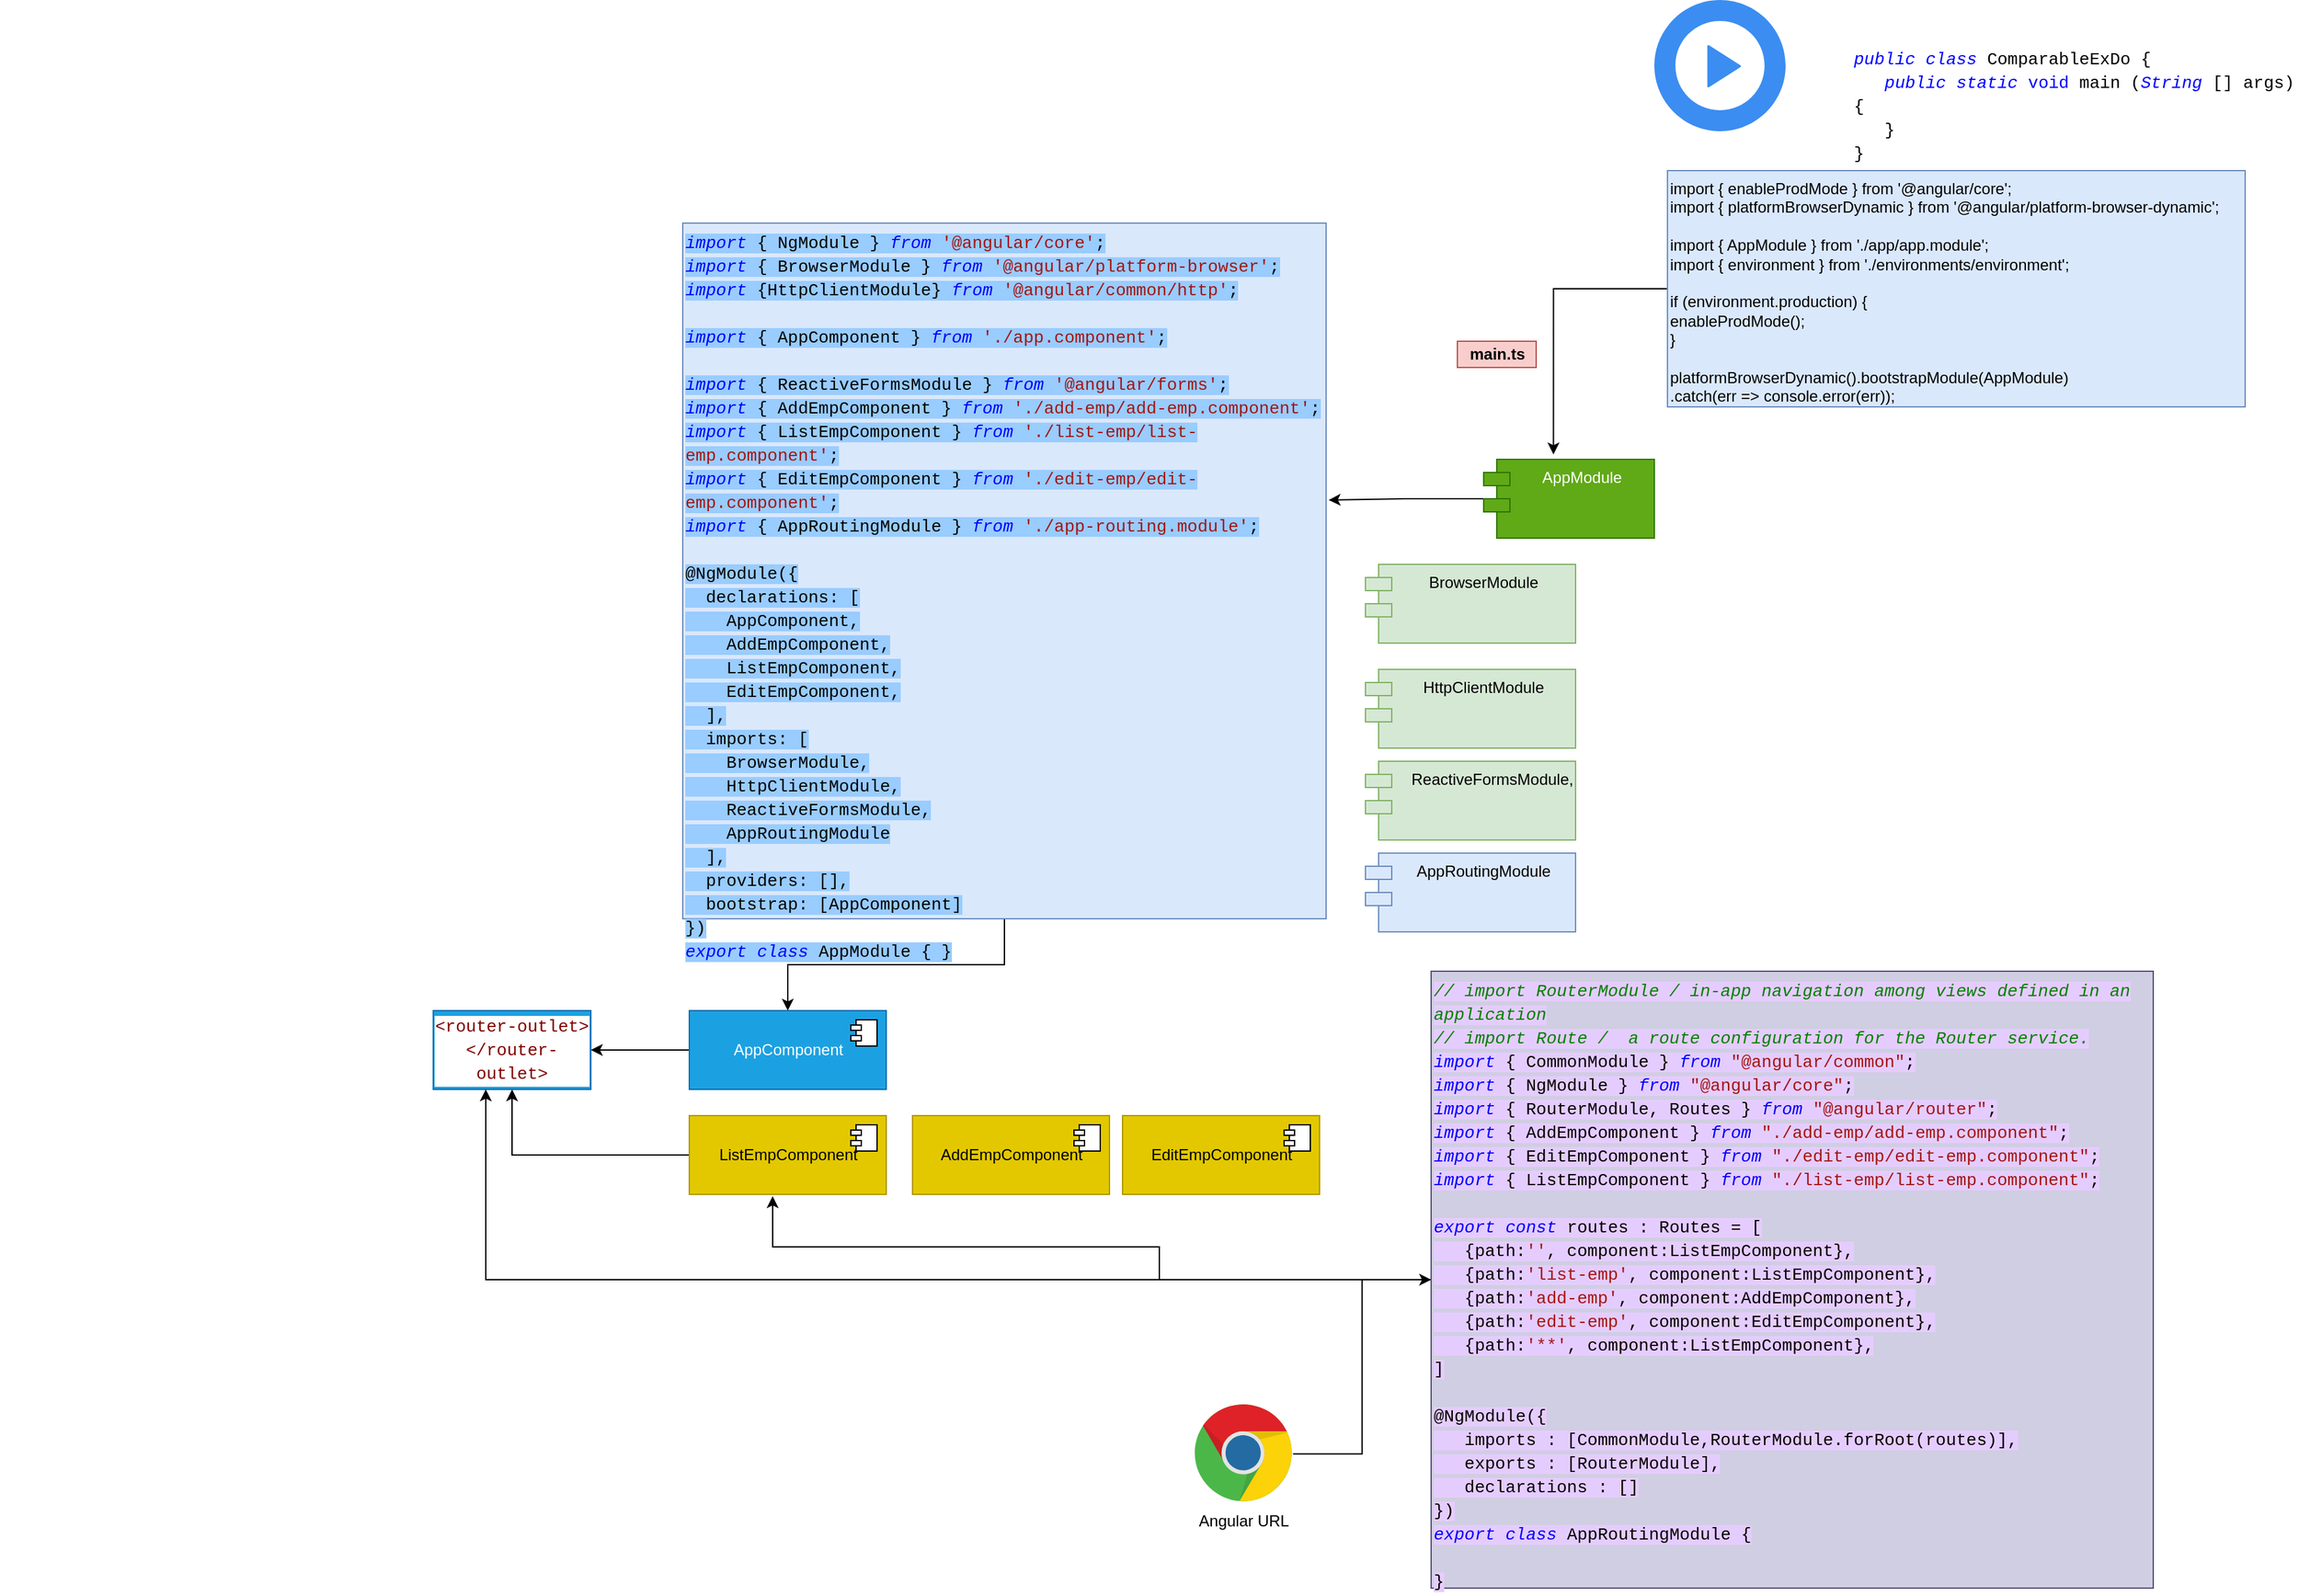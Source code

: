 <mxfile version="15.2.7" type="device"><diagram id="yfq8Um4Lh6RkvZYFpATG" name="workflow"><mxGraphModel dx="2724" dy="600" grid="1" gridSize="10" guides="1" tooltips="1" connect="1" arrows="1" fold="1" page="1" pageScale="1" pageWidth="850" pageHeight="1100" math="0" shadow="0"><root><mxCell id="RgCKEBAKFtgzlylaqKfK-0"/><mxCell id="RgCKEBAKFtgzlylaqKfK-1" parent="RgCKEBAKFtgzlylaqKfK-0"/><mxCell id="PKVvTnGOIaKGjTeEUsdS-0" value="&lt;div style=&quot;color: rgb(0 , 0 , 0) ; background-color: rgb(255 , 255 , 255) ; font-family: &amp;#34;consolas&amp;#34; , &amp;#34;courier new&amp;#34; , monospace ; font-weight: normal ; font-size: 13px ; line-height: 18px&quot;&gt;&lt;div&gt;&lt;span style=&quot;color: #0000ff ; font-style: italic&quot;&gt;public&lt;/span&gt;&lt;span style=&quot;color: #000000&quot;&gt; &lt;/span&gt;&lt;span style=&quot;color: #0000ff ; font-style: italic&quot;&gt;class&lt;/span&gt;&lt;span style=&quot;color: #000000&quot;&gt; ComparableExDo {&lt;/span&gt;&lt;/div&gt;&lt;div&gt;&lt;span style=&quot;color: #000000&quot;&gt;&amp;nbsp; &amp;nbsp;&lt;/span&gt;&lt;span style=&quot;color: #0000ff ; font-style: italic&quot;&gt;public&lt;/span&gt;&lt;span style=&quot;color: #000000&quot;&gt; &lt;/span&gt;&lt;span style=&quot;color: #0000ff ; font-style: italic&quot;&gt;static&lt;/span&gt;&lt;span style=&quot;color: #000000&quot;&gt; &lt;/span&gt;&lt;span style=&quot;color: #0000ff&quot;&gt;void&lt;/span&gt;&lt;span style=&quot;color: #000000&quot;&gt; main (&lt;/span&gt;&lt;span style=&quot;color: #0000ff ; font-style: italic&quot;&gt;String&lt;/span&gt;&lt;span style=&quot;color: #000000&quot;&gt; [] args){&lt;/span&gt;&lt;/div&gt;&lt;div&gt;&lt;span style=&quot;color: #000000&quot;&gt;&amp;nbsp; &amp;nbsp;}&lt;/span&gt;&lt;/div&gt;&lt;div&gt;&lt;span style=&quot;color: #000000&quot;&gt;}&lt;/span&gt;&lt;/div&gt;&lt;/div&gt;" style="text;whiteSpace=wrap;html=1;" vertex="1" parent="RgCKEBAKFtgzlylaqKfK-1"><mxGeometry x="320" y="70" width="340" height="90" as="geometry"/></mxCell><mxCell id="PKVvTnGOIaKGjTeEUsdS-2" value="" style="sketch=0;html=1;aspect=fixed;strokeColor=none;shadow=0;align=center;verticalAlign=top;fillColor=#3B8DF1;shape=mxgraph.gcp2.play_start" vertex="1" parent="RgCKEBAKFtgzlylaqKfK-1"><mxGeometry x="170" y="40" width="100" height="100" as="geometry"/></mxCell><mxCell id="PKVvTnGOIaKGjTeEUsdS-9" style="edgeStyle=orthogonalEdgeStyle;rounded=0;orthogonalLoop=1;jettySize=auto;html=1;entryX=0.409;entryY=-0.063;entryDx=0;entryDy=0;entryPerimeter=0;" edge="1" parent="RgCKEBAKFtgzlylaqKfK-1" source="PKVvTnGOIaKGjTeEUsdS-3" target="PKVvTnGOIaKGjTeEUsdS-6"><mxGeometry relative="1" as="geometry"/></mxCell><mxCell id="PKVvTnGOIaKGjTeEUsdS-3" value="import { enableProdMode } from '@angular/core';&#13;&#10;import { platformBrowserDynamic } from '@angular/platform-browser-dynamic';&#13;&#10;&#13;&#10;import { AppModule } from './app/app.module';&#13;&#10;import { environment } from './environments/environment';&#13;&#10;&#13;&#10;if (environment.production) {&#13;&#10;  enableProdMode();&#13;&#10;}&#13;&#10;&#13;&#10;platformBrowserDynamic().bootstrapModule(AppModule)&#13;&#10;  .catch(err =&gt; console.error(err));" style="text;whiteSpace=wrap;html=1;fillColor=#dae8fc;strokeColor=#6c8ebf;" vertex="1" parent="RgCKEBAKFtgzlylaqKfK-1"><mxGeometry x="180" y="170" width="440" height="180" as="geometry"/></mxCell><mxCell id="PKVvTnGOIaKGjTeEUsdS-26" style="edgeStyle=orthogonalEdgeStyle;rounded=0;orthogonalLoop=1;jettySize=auto;html=1;entryX=1.004;entryY=0.398;entryDx=0;entryDy=0;entryPerimeter=0;" edge="1" parent="RgCKEBAKFtgzlylaqKfK-1" source="PKVvTnGOIaKGjTeEUsdS-6" target="PKVvTnGOIaKGjTeEUsdS-14"><mxGeometry relative="1" as="geometry"/></mxCell><mxCell id="PKVvTnGOIaKGjTeEUsdS-6" value="AppModule" style="shape=module;align=left;spacingLeft=20;align=center;verticalAlign=top;fillColor=#60a917;strokeColor=#2D7600;fontColor=#ffffff;" vertex="1" parent="RgCKEBAKFtgzlylaqKfK-1"><mxGeometry x="40" y="390" width="130" height="60" as="geometry"/></mxCell><mxCell id="PKVvTnGOIaKGjTeEUsdS-8" value="AppRoutingModule" style="shape=module;align=left;spacingLeft=20;align=center;verticalAlign=top;fillColor=#dae8fc;strokeColor=#6c8ebf;" vertex="1" parent="RgCKEBAKFtgzlylaqKfK-1"><mxGeometry x="-50" y="690" width="160" height="60" as="geometry"/></mxCell><mxCell id="PKVvTnGOIaKGjTeEUsdS-10" value="main.ts" style="text;html=1;align=center;verticalAlign=middle;resizable=0;points=[];autosize=1;fontStyle=1;fillColor=#f8cecc;strokeColor=#b85450;" vertex="1" parent="RgCKEBAKFtgzlylaqKfK-1"><mxGeometry x="20" y="300" width="60" height="20" as="geometry"/></mxCell><mxCell id="PKVvTnGOIaKGjTeEUsdS-27" style="edgeStyle=orthogonalEdgeStyle;rounded=0;orthogonalLoop=1;jettySize=auto;html=1;" edge="1" parent="RgCKEBAKFtgzlylaqKfK-1" source="PKVvTnGOIaKGjTeEUsdS-14" target="PKVvTnGOIaKGjTeEUsdS-18"><mxGeometry relative="1" as="geometry"/></mxCell><mxCell id="PKVvTnGOIaKGjTeEUsdS-14" value="&lt;div style=&quot;color: rgb(0 , 0 , 0) ; font-family: &amp;#34;consolas&amp;#34; , &amp;#34;courier new&amp;#34; , monospace ; font-weight: normal ; font-size: 13px ; line-height: 18px&quot;&gt;&lt;div&gt;&lt;span style=&quot;background-color: rgb(153 , 204 , 255)&quot;&gt;&lt;span style=&quot;color: rgb(0 , 0 , 255) ; font-style: italic&quot;&gt;import&lt;/span&gt;&lt;span style=&quot;color: rgb(0 , 0 , 0)&quot;&gt; { NgModule } &lt;/span&gt;&lt;span style=&quot;color: rgb(0 , 0 , 255) ; font-style: italic&quot;&gt;from&lt;/span&gt;&lt;span style=&quot;color: rgb(0 , 0 , 0)&quot;&gt; &lt;/span&gt;&lt;span style=&quot;color: rgb(163 , 21 , 21)&quot;&gt;'@angular/core'&lt;/span&gt;&lt;span style=&quot;color: rgb(0 , 0 , 0)&quot;&gt;;&lt;/span&gt;&lt;/span&gt;&lt;/div&gt;&lt;div&gt;&lt;span style=&quot;background-color: rgb(153 , 204 , 255)&quot;&gt;&lt;span style=&quot;color: #0000ff ; font-style: italic&quot;&gt;import&lt;/span&gt;&lt;span style=&quot;color: #000000&quot;&gt; { BrowserModule } &lt;/span&gt;&lt;span style=&quot;color: #0000ff ; font-style: italic&quot;&gt;from&lt;/span&gt;&lt;span style=&quot;color: #000000&quot;&gt; &lt;/span&gt;&lt;span style=&quot;color: #a31515&quot;&gt;'@angular/platform-browser'&lt;/span&gt;&lt;span style=&quot;color: #000000&quot;&gt;;&lt;/span&gt;&lt;/span&gt;&lt;/div&gt;&lt;div&gt;&lt;span style=&quot;background-color: rgb(153 , 204 , 255)&quot;&gt;&lt;span style=&quot;color: #0000ff ; font-style: italic&quot;&gt;import&lt;/span&gt;&lt;span style=&quot;color: #000000&quot;&gt; {HttpClientModule} &lt;/span&gt;&lt;span style=&quot;color: #0000ff ; font-style: italic&quot;&gt;from&lt;/span&gt;&lt;span style=&quot;color: #000000&quot;&gt; &lt;/span&gt;&lt;span style=&quot;color: #a31515&quot;&gt;'@angular/common/http'&lt;/span&gt;&lt;span style=&quot;color: #000000&quot;&gt;;&lt;/span&gt;&lt;/span&gt;&lt;/div&gt;&lt;span style=&quot;background-color: rgb(153 , 204 , 255)&quot;&gt;&lt;br&gt;&lt;/span&gt;&lt;div&gt;&lt;span style=&quot;background-color: rgb(153 , 204 , 255)&quot;&gt;&lt;span style=&quot;color: #0000ff ; font-style: italic&quot;&gt;import&lt;/span&gt;&lt;span style=&quot;color: #000000&quot;&gt; { AppComponent } &lt;/span&gt;&lt;span style=&quot;color: #0000ff ; font-style: italic&quot;&gt;from&lt;/span&gt;&lt;span style=&quot;color: #000000&quot;&gt; &lt;/span&gt;&lt;span style=&quot;color: #a31515&quot;&gt;'./app.component'&lt;/span&gt;&lt;span style=&quot;color: #000000&quot;&gt;;&lt;/span&gt;&lt;/span&gt;&lt;/div&gt;&lt;span style=&quot;background-color: rgb(153 , 204 , 255)&quot;&gt;&lt;br&gt;&lt;/span&gt;&lt;div&gt;&lt;span style=&quot;background-color: rgb(153 , 204 , 255)&quot;&gt;&lt;span style=&quot;color: #0000ff ; font-style: italic&quot;&gt;import&lt;/span&gt;&lt;span style=&quot;color: #000000&quot;&gt; { ReactiveFormsModule } &lt;/span&gt;&lt;span style=&quot;color: #0000ff ; font-style: italic&quot;&gt;from&lt;/span&gt;&lt;span style=&quot;color: #000000&quot;&gt; &lt;/span&gt;&lt;span style=&quot;color: #a31515&quot;&gt;'@angular/forms'&lt;/span&gt;&lt;span style=&quot;color: #000000&quot;&gt;;&lt;/span&gt;&lt;/span&gt;&lt;/div&gt;&lt;div&gt;&lt;span style=&quot;background-color: rgb(153 , 204 , 255)&quot;&gt;&lt;span style=&quot;color: #0000ff ; font-style: italic&quot;&gt;import&lt;/span&gt;&lt;span style=&quot;color: #000000&quot;&gt; { AddEmpComponent } &lt;/span&gt;&lt;span style=&quot;color: #0000ff ; font-style: italic&quot;&gt;from&lt;/span&gt;&lt;span style=&quot;color: #000000&quot;&gt; &lt;/span&gt;&lt;span style=&quot;color: #a31515&quot;&gt;'./add-emp/add-emp.component'&lt;/span&gt;&lt;span style=&quot;color: #000000&quot;&gt;;&lt;/span&gt;&lt;/span&gt;&lt;/div&gt;&lt;div&gt;&lt;span style=&quot;background-color: rgb(153 , 204 , 255)&quot;&gt;&lt;span style=&quot;color: #0000ff ; font-style: italic&quot;&gt;import&lt;/span&gt;&lt;span style=&quot;color: #000000&quot;&gt; { ListEmpComponent } &lt;/span&gt;&lt;span style=&quot;color: #0000ff ; font-style: italic&quot;&gt;from&lt;/span&gt;&lt;span style=&quot;color: #000000&quot;&gt; &lt;/span&gt;&lt;span style=&quot;color: #a31515&quot;&gt;'./list-emp/list-emp.component'&lt;/span&gt;&lt;span style=&quot;color: #000000&quot;&gt;;&lt;/span&gt;&lt;/span&gt;&lt;/div&gt;&lt;div&gt;&lt;span style=&quot;background-color: rgb(153 , 204 , 255)&quot;&gt;&lt;span style=&quot;color: #0000ff ; font-style: italic&quot;&gt;import&lt;/span&gt;&lt;span style=&quot;color: #000000&quot;&gt; { EditEmpComponent } &lt;/span&gt;&lt;span style=&quot;color: #0000ff ; font-style: italic&quot;&gt;from&lt;/span&gt;&lt;span style=&quot;color: #000000&quot;&gt; &lt;/span&gt;&lt;span style=&quot;color: #a31515&quot;&gt;'./edit-emp/edit-emp.component'&lt;/span&gt;&lt;span style=&quot;color: #000000&quot;&gt;;&lt;/span&gt;&lt;/span&gt;&lt;/div&gt;&lt;div&gt;&lt;span style=&quot;background-color: rgb(153 , 204 , 255)&quot;&gt;&lt;span style=&quot;color: #0000ff ; font-style: italic&quot;&gt;import&lt;/span&gt;&lt;span style=&quot;color: #000000&quot;&gt; { AppRoutingModule } &lt;/span&gt;&lt;span style=&quot;color: #0000ff ; font-style: italic&quot;&gt;from&lt;/span&gt;&lt;span style=&quot;color: #000000&quot;&gt; &lt;/span&gt;&lt;span style=&quot;color: #a31515&quot;&gt;'./app-routing.module'&lt;/span&gt;&lt;span style=&quot;color: #000000&quot;&gt;;&lt;/span&gt;&lt;/span&gt;&lt;/div&gt;&lt;span style=&quot;background-color: rgb(153 , 204 , 255)&quot;&gt;&lt;br&gt;&lt;/span&gt;&lt;div&gt;&lt;span style=&quot;color: rgb(0 , 0 , 0) ; background-color: rgb(153 , 204 , 255)&quot;&gt;@NgModule({&lt;/span&gt;&lt;/div&gt;&lt;div&gt;&lt;span style=&quot;color: rgb(0 , 0 , 0) ; background-color: rgb(153 , 204 , 255)&quot;&gt;&amp;nbsp; declarations: [&lt;/span&gt;&lt;/div&gt;&lt;div&gt;&lt;span style=&quot;color: rgb(0 , 0 , 0) ; background-color: rgb(153 , 204 , 255)&quot;&gt;&amp;nbsp; &amp;nbsp; AppComponent,&lt;/span&gt;&lt;/div&gt;&lt;div&gt;&lt;span style=&quot;color: rgb(0 , 0 , 0) ; background-color: rgb(153 , 204 , 255)&quot;&gt;&amp;nbsp; &amp;nbsp; AddEmpComponent,&lt;/span&gt;&lt;/div&gt;&lt;div&gt;&lt;span style=&quot;color: rgb(0 , 0 , 0) ; background-color: rgb(153 , 204 , 255)&quot;&gt;&amp;nbsp; &amp;nbsp; ListEmpComponent,&lt;/span&gt;&lt;/div&gt;&lt;div&gt;&lt;span style=&quot;color: rgb(0 , 0 , 0) ; background-color: rgb(153 , 204 , 255)&quot;&gt;&amp;nbsp; &amp;nbsp; EditEmpComponent,&lt;/span&gt;&lt;/div&gt;&lt;div&gt;&lt;span style=&quot;color: rgb(0 , 0 , 0) ; background-color: rgb(153 , 204 , 255)&quot;&gt;&amp;nbsp; ],&lt;/span&gt;&lt;/div&gt;&lt;div&gt;&lt;span style=&quot;color: rgb(0 , 0 , 0) ; background-color: rgb(153 , 204 , 255)&quot;&gt;&amp;nbsp; imports: [&lt;/span&gt;&lt;/div&gt;&lt;div&gt;&lt;span style=&quot;color: rgb(0 , 0 , 0) ; background-color: rgb(153 , 204 , 255)&quot;&gt;&amp;nbsp; &amp;nbsp; BrowserModule,&lt;/span&gt;&lt;/div&gt;&lt;div&gt;&lt;span style=&quot;color: rgb(0 , 0 , 0) ; background-color: rgb(153 , 204 , 255)&quot;&gt;&amp;nbsp; &amp;nbsp; HttpClientModule,&lt;/span&gt;&lt;/div&gt;&lt;div&gt;&lt;span style=&quot;color: rgb(0 , 0 , 0) ; background-color: rgb(153 , 204 , 255)&quot;&gt;&amp;nbsp; &amp;nbsp; ReactiveFormsModule,&lt;/span&gt;&lt;/div&gt;&lt;div&gt;&lt;span style=&quot;color: rgb(0 , 0 , 0) ; background-color: rgb(153 , 204 , 255)&quot;&gt;&amp;nbsp; &amp;nbsp; AppRoutingModule&lt;/span&gt;&lt;/div&gt;&lt;div&gt;&lt;span style=&quot;color: rgb(0 , 0 , 0) ; background-color: rgb(153 , 204 , 255)&quot;&gt;&amp;nbsp; ],&lt;/span&gt;&lt;/div&gt;&lt;div&gt;&lt;span style=&quot;color: rgb(0 , 0 , 0) ; background-color: rgb(153 , 204 , 255)&quot;&gt;&amp;nbsp; providers: [],&lt;/span&gt;&lt;/div&gt;&lt;div&gt;&lt;span style=&quot;color: rgb(0 , 0 , 0) ; background-color: rgb(153 , 204 , 255)&quot;&gt;&amp;nbsp; bootstrap: [AppComponent]&lt;/span&gt;&lt;/div&gt;&lt;div&gt;&lt;span style=&quot;color: rgb(0 , 0 , 0) ; background-color: rgb(153 , 204 , 255)&quot;&gt;})&lt;/span&gt;&lt;/div&gt;&lt;div&gt;&lt;span style=&quot;background-color: rgb(153 , 204 , 255)&quot;&gt;&lt;span style=&quot;color: rgb(0 , 0 , 255) ; font-style: italic&quot;&gt;export&lt;/span&gt;&lt;span style=&quot;color: rgb(0 , 0 , 0)&quot;&gt; &lt;/span&gt;&lt;span style=&quot;color: rgb(0 , 0 , 255) ; font-style: italic&quot;&gt;class&lt;/span&gt;&lt;span style=&quot;color: rgb(0 , 0 , 0)&quot;&gt; AppModule { }&lt;/span&gt;&lt;/span&gt;&lt;/div&gt;&lt;/div&gt;" style="text;whiteSpace=wrap;html=1;fillColor=#dae8fc;strokeColor=#6c8ebf;" vertex="1" parent="RgCKEBAKFtgzlylaqKfK-1"><mxGeometry x="-570" y="210" width="490" height="530" as="geometry"/></mxCell><mxCell id="PKVvTnGOIaKGjTeEUsdS-15" value="BrowserModule" style="shape=module;align=left;spacingLeft=20;align=center;verticalAlign=top;fillColor=#d5e8d4;strokeColor=#82b366;" vertex="1" parent="RgCKEBAKFtgzlylaqKfK-1"><mxGeometry x="-50" y="470" width="160" height="60" as="geometry"/></mxCell><mxCell id="PKVvTnGOIaKGjTeEUsdS-16" value="    ReactiveFormsModule,&#10;" style="shape=module;align=left;spacingLeft=20;align=center;verticalAlign=top;fillColor=#d5e8d4;strokeColor=#82b366;" vertex="1" parent="RgCKEBAKFtgzlylaqKfK-1"><mxGeometry x="-50" y="620" width="160" height="60" as="geometry"/></mxCell><mxCell id="PKVvTnGOIaKGjTeEUsdS-17" value="HttpClientModule" style="shape=module;align=left;spacingLeft=20;align=center;verticalAlign=top;fillColor=#d5e8d4;strokeColor=#82b366;" vertex="1" parent="RgCKEBAKFtgzlylaqKfK-1"><mxGeometry x="-50" y="550" width="160" height="60" as="geometry"/></mxCell><mxCell id="PKVvTnGOIaKGjTeEUsdS-31" value="" style="edgeStyle=orthogonalEdgeStyle;rounded=0;orthogonalLoop=1;jettySize=auto;html=1;" edge="1" parent="RgCKEBAKFtgzlylaqKfK-1" source="PKVvTnGOIaKGjTeEUsdS-18" target="PKVvTnGOIaKGjTeEUsdS-30"><mxGeometry relative="1" as="geometry"/></mxCell><mxCell id="PKVvTnGOIaKGjTeEUsdS-18" value="AppComponent&lt;br&gt;" style="html=1;dropTarget=0;fillColor=#1ba1e2;strokeColor=#006EAF;fontColor=#ffffff;" vertex="1" parent="RgCKEBAKFtgzlylaqKfK-1"><mxGeometry x="-565" y="810" width="150" height="60" as="geometry"/></mxCell><mxCell id="PKVvTnGOIaKGjTeEUsdS-19" value="" style="shape=module;jettyWidth=8;jettyHeight=4;" vertex="1" parent="PKVvTnGOIaKGjTeEUsdS-18"><mxGeometry x="1" width="20" height="20" relative="1" as="geometry"><mxPoint x="-27" y="7" as="offset"/></mxGeometry></mxCell><mxCell id="PKVvTnGOIaKGjTeEUsdS-20" value="AddEmpComponent" style="html=1;dropTarget=0;fillColor=#e3c800;strokeColor=#B09500;fontColor=#000000;" vertex="1" parent="RgCKEBAKFtgzlylaqKfK-1"><mxGeometry x="-395" y="890" width="150" height="60" as="geometry"/></mxCell><mxCell id="PKVvTnGOIaKGjTeEUsdS-21" value="" style="shape=module;jettyWidth=8;jettyHeight=4;" vertex="1" parent="PKVvTnGOIaKGjTeEUsdS-20"><mxGeometry x="1" width="20" height="20" relative="1" as="geometry"><mxPoint x="-27" y="7" as="offset"/></mxGeometry></mxCell><mxCell id="PKVvTnGOIaKGjTeEUsdS-22" value="EditEmpComponent" style="html=1;dropTarget=0;fillColor=#e3c800;strokeColor=#B09500;fontColor=#000000;" vertex="1" parent="RgCKEBAKFtgzlylaqKfK-1"><mxGeometry x="-235" y="890" width="150" height="60" as="geometry"/></mxCell><mxCell id="PKVvTnGOIaKGjTeEUsdS-23" value="" style="shape=module;jettyWidth=8;jettyHeight=4;" vertex="1" parent="PKVvTnGOIaKGjTeEUsdS-22"><mxGeometry x="1" width="20" height="20" relative="1" as="geometry"><mxPoint x="-27" y="7" as="offset"/></mxGeometry></mxCell><mxCell id="PKVvTnGOIaKGjTeEUsdS-37" style="edgeStyle=orthogonalEdgeStyle;rounded=0;orthogonalLoop=1;jettySize=auto;html=1;" edge="1" parent="RgCKEBAKFtgzlylaqKfK-1" source="PKVvTnGOIaKGjTeEUsdS-24" target="PKVvTnGOIaKGjTeEUsdS-30"><mxGeometry relative="1" as="geometry"/></mxCell><mxCell id="PKVvTnGOIaKGjTeEUsdS-24" value="ListEmpComponent" style="html=1;dropTarget=0;fillColor=#e3c800;strokeColor=#B09500;fontColor=#000000;" vertex="1" parent="RgCKEBAKFtgzlylaqKfK-1"><mxGeometry x="-565" y="890" width="150" height="60" as="geometry"/></mxCell><mxCell id="PKVvTnGOIaKGjTeEUsdS-25" value="" style="shape=module;jettyWidth=8;jettyHeight=4;" vertex="1" parent="PKVvTnGOIaKGjTeEUsdS-24"><mxGeometry x="1" width="20" height="20" relative="1" as="geometry"><mxPoint x="-27" y="7" as="offset"/></mxGeometry></mxCell><mxCell id="PKVvTnGOIaKGjTeEUsdS-28" value="" style="shape=image;verticalLabelPosition=bottom;labelBackgroundColor=#ffffff;verticalAlign=top;aspect=fixed;imageAspect=0;image=https://i.stack.imgur.com/AUsyx.png;" vertex="1" parent="RgCKEBAKFtgzlylaqKfK-1"><mxGeometry x="-1090" y="520" width="490" height="276.1" as="geometry"/></mxCell><mxCell id="PKVvTnGOIaKGjTeEUsdS-30" value="&#10;&#10;&lt;div style=&quot;color: rgb(0, 0, 0); background-color: rgb(255, 255, 255); font-family: consolas, &amp;quot;courier new&amp;quot;, monospace; font-weight: normal; font-size: 13px; line-height: 18px;&quot;&gt;&lt;div&gt;&lt;span style=&quot;color: #800000&quot;&gt;&amp;lt;router-outlet&amp;gt;&amp;lt;/router-outlet&amp;gt;&lt;/span&gt;&lt;/div&gt;&lt;/div&gt;&#10;&#10;" style="whiteSpace=wrap;html=1;fontColor=#ffffff;strokeColor=#006EAF;fillColor=#1ba1e2;" vertex="1" parent="RgCKEBAKFtgzlylaqKfK-1"><mxGeometry x="-760" y="810" width="120" height="60" as="geometry"/></mxCell><mxCell id="PKVvTnGOIaKGjTeEUsdS-35" style="edgeStyle=orthogonalEdgeStyle;rounded=0;orthogonalLoop=1;jettySize=auto;html=1;" edge="1" parent="RgCKEBAKFtgzlylaqKfK-1" source="PKVvTnGOIaKGjTeEUsdS-32" target="PKVvTnGOIaKGjTeEUsdS-30"><mxGeometry relative="1" as="geometry"><Array as="points"><mxPoint x="-720" y="1015"/></Array></mxGeometry></mxCell><mxCell id="PKVvTnGOIaKGjTeEUsdS-36" style="edgeStyle=orthogonalEdgeStyle;rounded=0;orthogonalLoop=1;jettySize=auto;html=1;entryX=0.423;entryY=1.023;entryDx=0;entryDy=0;entryPerimeter=0;" edge="1" parent="RgCKEBAKFtgzlylaqKfK-1" source="PKVvTnGOIaKGjTeEUsdS-32" target="PKVvTnGOIaKGjTeEUsdS-24"><mxGeometry relative="1" as="geometry"><Array as="points"><mxPoint x="-207" y="1015"/><mxPoint x="-207" y="990"/><mxPoint x="-501" y="990"/></Array></mxGeometry></mxCell><mxCell id="PKVvTnGOIaKGjTeEUsdS-32" value="&lt;div style=&quot;color: rgb(0 , 0 , 0) ; font-family: &amp;#34;consolas&amp;#34; , &amp;#34;courier new&amp;#34; , monospace ; font-weight: normal ; font-size: 13px ; line-height: 18px&quot;&gt;&lt;div&gt;&lt;span style=&quot;color: rgb(0 , 128 , 0) ; font-style: italic ; background-color: rgb(229 , 204 , 255)&quot;&gt;// import RouterModule / in-app navigation among views defined in an application&lt;/span&gt;&lt;/div&gt;&lt;div&gt;&lt;span style=&quot;color: rgb(0 , 128 , 0) ; font-style: italic ; background-color: rgb(229 , 204 , 255)&quot;&gt;// import Route / &amp;nbsp;a route configuration for the Router service. &lt;/span&gt;&lt;/div&gt;&lt;div&gt;&lt;span style=&quot;background-color: rgb(229 , 204 , 255)&quot;&gt;&lt;span style=&quot;color: #0000ff ; font-style: italic&quot;&gt;import&lt;/span&gt;&lt;span style=&quot;color: #000000&quot;&gt; { CommonModule } &lt;/span&gt;&lt;span style=&quot;color: #0000ff ; font-style: italic&quot;&gt;from&lt;/span&gt;&lt;span style=&quot;color: #000000&quot;&gt; &lt;/span&gt;&lt;span style=&quot;color: #a31515&quot;&gt;&quot;@angular/common&quot;&lt;/span&gt;&lt;span style=&quot;color: #000000&quot;&gt;;&lt;/span&gt;&lt;/span&gt;&lt;/div&gt;&lt;div&gt;&lt;span style=&quot;background-color: rgb(229 , 204 , 255)&quot;&gt;&lt;span style=&quot;color: #0000ff ; font-style: italic&quot;&gt;import&lt;/span&gt;&lt;span style=&quot;color: #000000&quot;&gt; { NgModule } &lt;/span&gt;&lt;span style=&quot;color: #0000ff ; font-style: italic&quot;&gt;from&lt;/span&gt;&lt;span style=&quot;color: #000000&quot;&gt; &lt;/span&gt;&lt;span style=&quot;color: #a31515&quot;&gt;&quot;@angular/core&quot;&lt;/span&gt;&lt;span style=&quot;color: #000000&quot;&gt;;&lt;/span&gt;&lt;/span&gt;&lt;/div&gt;&lt;div&gt;&lt;span style=&quot;background-color: rgb(229 , 204 , 255)&quot;&gt;&lt;span style=&quot;color: #0000ff ; font-style: italic&quot;&gt;import&lt;/span&gt;&lt;span style=&quot;color: #000000&quot;&gt; { RouterModule, Routes } &lt;/span&gt;&lt;span style=&quot;color: #0000ff ; font-style: italic&quot;&gt;from&lt;/span&gt;&lt;span style=&quot;color: #000000&quot;&gt; &lt;/span&gt;&lt;span style=&quot;color: #a31515&quot;&gt;&quot;@angular/router&quot;&lt;/span&gt;&lt;span style=&quot;color: #000000&quot;&gt;;&lt;/span&gt;&lt;/span&gt;&lt;/div&gt;&lt;div&gt;&lt;span style=&quot;background-color: rgb(229 , 204 , 255)&quot;&gt;&lt;span style=&quot;color: #0000ff ; font-style: italic&quot;&gt;import&lt;/span&gt;&lt;span style=&quot;color: #000000&quot;&gt; { AddEmpComponent } &lt;/span&gt;&lt;span style=&quot;color: #0000ff ; font-style: italic&quot;&gt;from&lt;/span&gt;&lt;span style=&quot;color: #000000&quot;&gt; &lt;/span&gt;&lt;span style=&quot;color: #a31515&quot;&gt;&quot;./add-emp/add-emp.component&quot;&lt;/span&gt;&lt;span style=&quot;color: #000000&quot;&gt;;&lt;/span&gt;&lt;/span&gt;&lt;/div&gt;&lt;div&gt;&lt;span style=&quot;background-color: rgb(229 , 204 , 255)&quot;&gt;&lt;span style=&quot;color: #0000ff ; font-style: italic&quot;&gt;import&lt;/span&gt;&lt;span style=&quot;color: #000000&quot;&gt; { EditEmpComponent } &lt;/span&gt;&lt;span style=&quot;color: #0000ff ; font-style: italic&quot;&gt;from&lt;/span&gt;&lt;span style=&quot;color: #000000&quot;&gt; &lt;/span&gt;&lt;span style=&quot;color: #a31515&quot;&gt;&quot;./edit-emp/edit-emp.component&quot;&lt;/span&gt;&lt;span style=&quot;color: #000000&quot;&gt;;&lt;/span&gt;&lt;/span&gt;&lt;/div&gt;&lt;div&gt;&lt;span style=&quot;background-color: rgb(229 , 204 , 255)&quot;&gt;&lt;span style=&quot;color: #0000ff ; font-style: italic&quot;&gt;import&lt;/span&gt;&lt;span style=&quot;color: #000000&quot;&gt; { ListEmpComponent } &lt;/span&gt;&lt;span style=&quot;color: #0000ff ; font-style: italic&quot;&gt;from&lt;/span&gt;&lt;span style=&quot;color: #000000&quot;&gt; &lt;/span&gt;&lt;span style=&quot;color: #a31515&quot;&gt;&quot;./list-emp/list-emp.component&quot;&lt;/span&gt;&lt;span style=&quot;color: #000000&quot;&gt;;&lt;/span&gt;&lt;/span&gt;&lt;/div&gt;&lt;span style=&quot;background-color: rgb(229 , 204 , 255)&quot;&gt;&lt;br&gt;&lt;/span&gt;&lt;div&gt;&lt;span style=&quot;background-color: rgb(229 , 204 , 255)&quot;&gt;&lt;span style=&quot;color: #0000ff ; font-style: italic&quot;&gt;export&lt;/span&gt;&lt;span style=&quot;color: #000000&quot;&gt; &lt;/span&gt;&lt;span style=&quot;color: #0000ff ; font-style: italic&quot;&gt;const&lt;/span&gt;&lt;span style=&quot;color: #000000&quot;&gt; routes : Routes = [&lt;/span&gt;&lt;/span&gt;&lt;/div&gt;&lt;div&gt;&lt;span style=&quot;background-color: rgb(229 , 204 , 255)&quot;&gt;&lt;span style=&quot;color: #000000&quot;&gt;&amp;nbsp; &amp;nbsp;{path:&lt;/span&gt;&lt;span style=&quot;color: #a31515&quot;&gt;''&lt;/span&gt;&lt;span style=&quot;color: #000000&quot;&gt;, component:ListEmpComponent},&lt;/span&gt;&lt;/span&gt;&lt;/div&gt;&lt;div&gt;&lt;span style=&quot;background-color: rgb(229 , 204 , 255)&quot;&gt;&lt;span style=&quot;color: #000000&quot;&gt;&amp;nbsp; &amp;nbsp;{path:&lt;/span&gt;&lt;span style=&quot;color: #a31515&quot;&gt;'list-emp'&lt;/span&gt;&lt;span style=&quot;color: #000000&quot;&gt;, component:ListEmpComponent},&lt;/span&gt;&lt;/span&gt;&lt;/div&gt;&lt;div&gt;&lt;span style=&quot;background-color: rgb(229 , 204 , 255)&quot;&gt;&lt;span style=&quot;color: #000000&quot;&gt;&amp;nbsp; &amp;nbsp;{path:&lt;/span&gt;&lt;span style=&quot;color: #a31515&quot;&gt;'add-emp'&lt;/span&gt;&lt;span style=&quot;color: #000000&quot;&gt;, component:AddEmpComponent},&lt;/span&gt;&lt;/span&gt;&lt;/div&gt;&lt;div&gt;&lt;span style=&quot;background-color: rgb(229 , 204 , 255)&quot;&gt;&lt;span style=&quot;color: #000000&quot;&gt;&amp;nbsp; &amp;nbsp;{path:&lt;/span&gt;&lt;span style=&quot;color: #a31515&quot;&gt;'edit-emp'&lt;/span&gt;&lt;span style=&quot;color: #000000&quot;&gt;, component:EditEmpComponent},&lt;/span&gt;&lt;/span&gt;&lt;/div&gt;&lt;div&gt;&lt;span style=&quot;background-color: rgb(229 , 204 , 255)&quot;&gt;&lt;span style=&quot;color: #000000&quot;&gt;&amp;nbsp; &amp;nbsp;{path:&lt;/span&gt;&lt;span style=&quot;color: #a31515&quot;&gt;'**'&lt;/span&gt;&lt;span style=&quot;color: #000000&quot;&gt;, component:ListEmpComponent},&lt;/span&gt;&lt;/span&gt;&lt;/div&gt;&lt;div&gt;&lt;span style=&quot;color: rgb(0 , 0 , 0) ; background-color: rgb(229 , 204 , 255)&quot;&gt;]&lt;/span&gt;&lt;/div&gt;&lt;span style=&quot;background-color: rgb(229 , 204 , 255)&quot;&gt;&lt;br&gt;&lt;/span&gt;&lt;div&gt;&lt;span style=&quot;color: rgb(0 , 0 , 0) ; background-color: rgb(229 , 204 , 255)&quot;&gt;@NgModule({&lt;/span&gt;&lt;/div&gt;&lt;div&gt;&lt;span style=&quot;color: rgb(0 , 0 , 0) ; background-color: rgb(229 , 204 , 255)&quot;&gt;&amp;nbsp; &amp;nbsp;imports : [CommonModule,RouterModule.forRoot(routes)],&lt;/span&gt;&lt;/div&gt;&lt;div&gt;&lt;span style=&quot;color: rgb(0 , 0 , 0) ; background-color: rgb(229 , 204 , 255)&quot;&gt;&amp;nbsp; &amp;nbsp;exports : [RouterModule],&lt;/span&gt;&lt;/div&gt;&lt;div&gt;&lt;span style=&quot;color: rgb(0 , 0 , 0) ; background-color: rgb(229 , 204 , 255)&quot;&gt;&amp;nbsp; &amp;nbsp;declarations : []&lt;/span&gt;&lt;/div&gt;&lt;div&gt;&lt;span style=&quot;color: rgb(0 , 0 , 0) ; background-color: rgb(229 , 204 , 255)&quot;&gt;})&lt;/span&gt;&lt;/div&gt;&lt;div&gt;&lt;span style=&quot;background-color: rgb(229 , 204 , 255)&quot;&gt;&lt;span style=&quot;color: #0000ff ; font-style: italic&quot;&gt;export&lt;/span&gt;&lt;span style=&quot;color: #000000&quot;&gt; &lt;/span&gt;&lt;span style=&quot;color: #0000ff ; font-style: italic&quot;&gt;class&lt;/span&gt;&lt;span style=&quot;color: #000000&quot;&gt; AppRoutingModule {&lt;/span&gt;&lt;/span&gt;&lt;/div&gt;&lt;span style=&quot;background-color: rgb(229 , 204 , 255)&quot;&gt;&lt;br&gt;&lt;/span&gt;&lt;div&gt;&lt;span style=&quot;color: rgb(0 , 0 , 0) ; background-color: rgb(229 , 204 , 255)&quot;&gt;}&lt;/span&gt;&lt;/div&gt;&lt;/div&gt;" style="text;whiteSpace=wrap;html=1;fillColor=#d0cee2;strokeColor=#56517e;" vertex="1" parent="RgCKEBAKFtgzlylaqKfK-1"><mxGeometry y="780" width="550" height="470" as="geometry"/></mxCell><mxCell id="PKVvTnGOIaKGjTeEUsdS-34" style="edgeStyle=orthogonalEdgeStyle;rounded=0;orthogonalLoop=1;jettySize=auto;html=1;entryX=0;entryY=0.5;entryDx=0;entryDy=0;" edge="1" parent="RgCKEBAKFtgzlylaqKfK-1" source="PKVvTnGOIaKGjTeEUsdS-33" target="PKVvTnGOIaKGjTeEUsdS-32"><mxGeometry relative="1" as="geometry"/></mxCell><mxCell id="PKVvTnGOIaKGjTeEUsdS-33" value="Angular URL" style="dashed=0;outlineConnect=0;html=1;align=center;labelPosition=center;verticalLabelPosition=bottom;verticalAlign=top;shape=mxgraph.weblogos.chrome" vertex="1" parent="RgCKEBAKFtgzlylaqKfK-1"><mxGeometry x="-180" y="1110" width="74.8" height="75.4" as="geometry"/></mxCell></root></mxGraphModel></diagram></mxfile>